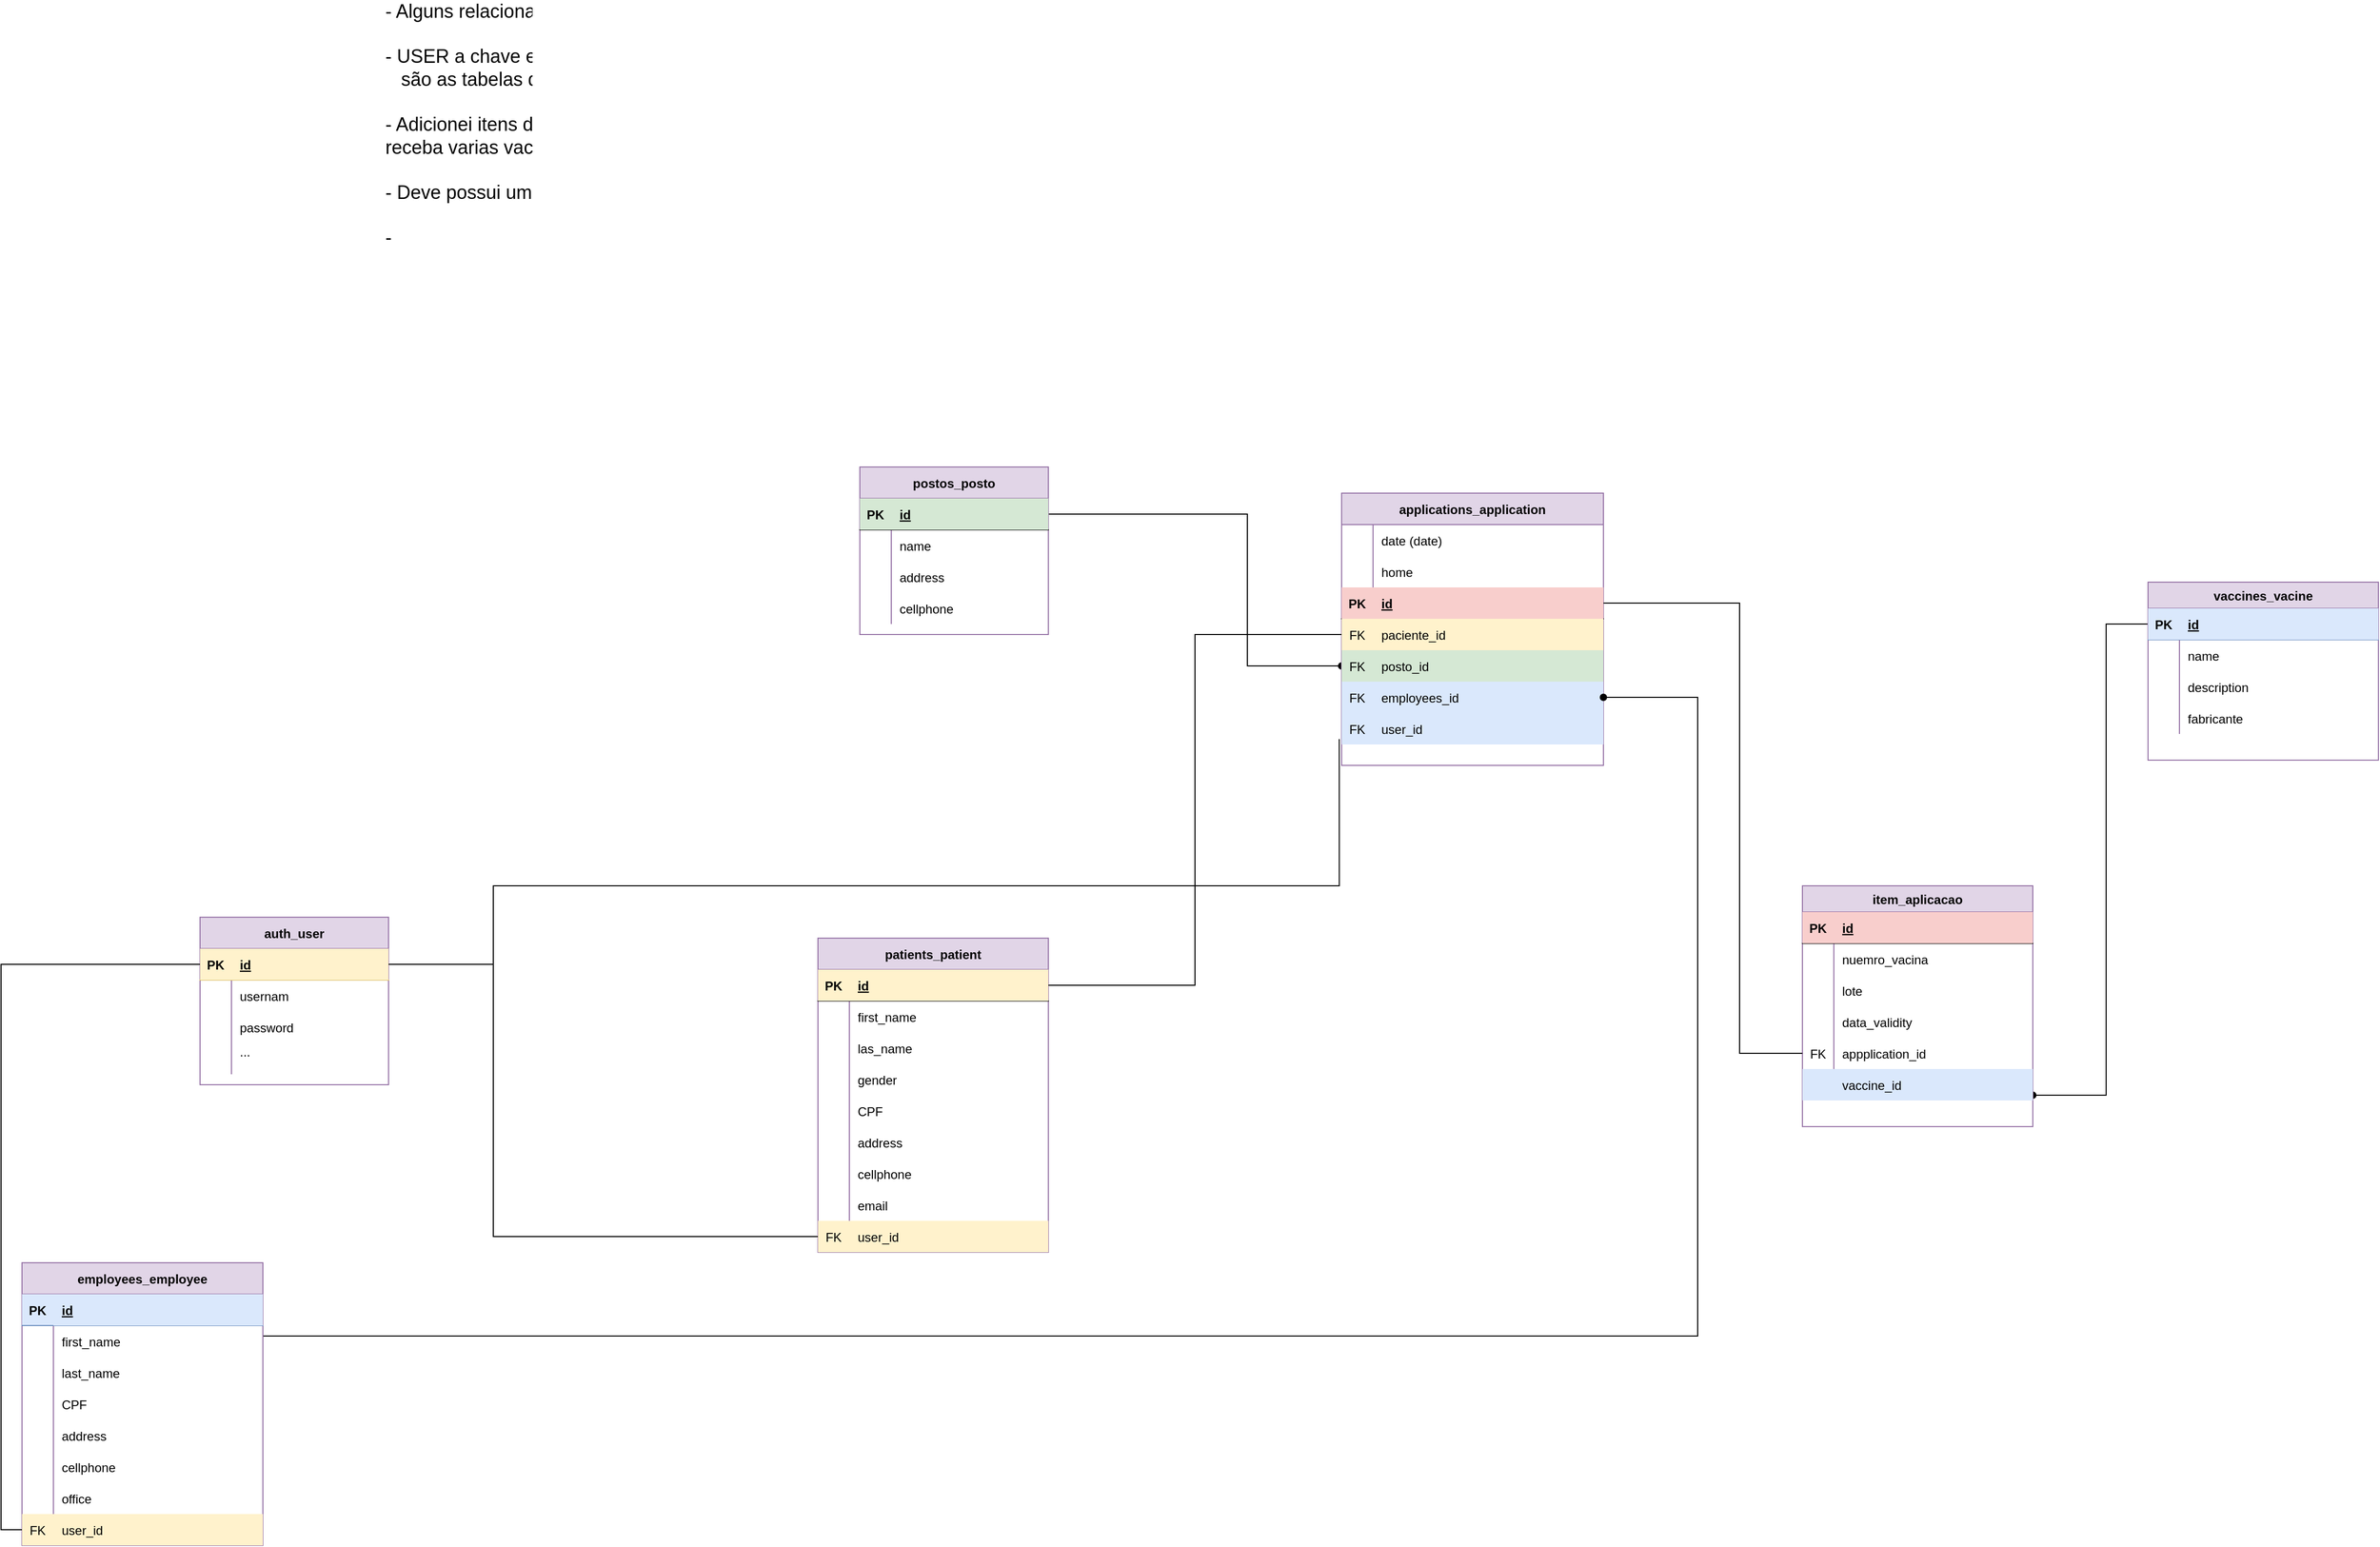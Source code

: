 <mxfile version="14.7.6" type="github">
  <diagram id="EilYEYyz1etQmH6gUMD6" name="Page-1">
    <mxGraphModel dx="2913" dy="1741" grid="1" gridSize="10" guides="1" tooltips="1" connect="1" arrows="1" fold="1" page="1" pageScale="1" pageWidth="1169" pageHeight="827" math="0" shadow="0">
      <root>
        <mxCell id="0" />
        <mxCell id="1" parent="0" />
        <mxCell id="UozPNXJeyypj5cAmDYCA-1" value="auth_user" style="shape=table;startSize=30;container=1;collapsible=1;childLayout=tableLayout;fixedRows=1;rowLines=0;fontStyle=1;align=center;resizeLast=1;strokeColor=#9673a6;fillColor=#e1d5e7;" parent="1" vertex="1">
          <mxGeometry x="-180" y="460" width="180" height="160" as="geometry" />
        </mxCell>
        <mxCell id="UozPNXJeyypj5cAmDYCA-2" value="" style="shape=partialRectangle;collapsible=0;dropTarget=0;pointerEvents=0;fillColor=#fff2cc;top=0;left=0;bottom=1;right=0;points=[[0,0.5],[1,0.5]];portConstraint=eastwest;strokeColor=#d6b656;" parent="UozPNXJeyypj5cAmDYCA-1" vertex="1">
          <mxGeometry y="30" width="180" height="30" as="geometry" />
        </mxCell>
        <mxCell id="UozPNXJeyypj5cAmDYCA-3" value="PK" style="shape=partialRectangle;connectable=0;top=0;left=0;bottom=0;right=0;fontStyle=1;overflow=hidden;strokeColor=#d6b656;fillColor=#fff2cc;" parent="UozPNXJeyypj5cAmDYCA-2" vertex="1">
          <mxGeometry width="30" height="30" as="geometry" />
        </mxCell>
        <mxCell id="UozPNXJeyypj5cAmDYCA-4" value="id" style="shape=partialRectangle;connectable=0;top=0;left=0;bottom=0;right=0;align=left;spacingLeft=6;fontStyle=5;overflow=hidden;strokeColor=#d6b656;fillColor=#fff2cc;" parent="UozPNXJeyypj5cAmDYCA-2" vertex="1">
          <mxGeometry x="30" width="150" height="30" as="geometry" />
        </mxCell>
        <mxCell id="UozPNXJeyypj5cAmDYCA-11" value="" style="shape=partialRectangle;collapsible=0;dropTarget=0;pointerEvents=0;fillColor=none;top=0;left=0;bottom=0;right=0;points=[[0,0.5],[1,0.5]];portConstraint=eastwest;" parent="UozPNXJeyypj5cAmDYCA-1" vertex="1">
          <mxGeometry y="60" width="180" height="30" as="geometry" />
        </mxCell>
        <mxCell id="UozPNXJeyypj5cAmDYCA-12" value="" style="shape=partialRectangle;connectable=0;fillColor=none;top=0;left=0;bottom=0;right=0;editable=1;overflow=hidden;" parent="UozPNXJeyypj5cAmDYCA-11" vertex="1">
          <mxGeometry width="30" height="30" as="geometry" />
        </mxCell>
        <mxCell id="UozPNXJeyypj5cAmDYCA-13" value="usernam" style="shape=partialRectangle;connectable=0;fillColor=none;top=0;left=0;bottom=0;right=0;align=left;spacingLeft=6;overflow=hidden;" parent="UozPNXJeyypj5cAmDYCA-11" vertex="1">
          <mxGeometry x="30" width="150" height="30" as="geometry" />
        </mxCell>
        <mxCell id="1W_J4WBPS3hF6fnXYnN9-8" value="" style="shape=partialRectangle;collapsible=0;dropTarget=0;pointerEvents=0;fillColor=none;top=0;left=0;bottom=0;right=0;points=[[0,0.5],[1,0.5]];portConstraint=eastwest;" vertex="1" parent="UozPNXJeyypj5cAmDYCA-1">
          <mxGeometry y="90" width="180" height="30" as="geometry" />
        </mxCell>
        <mxCell id="1W_J4WBPS3hF6fnXYnN9-9" value="" style="shape=partialRectangle;connectable=0;fillColor=none;top=0;left=0;bottom=0;right=0;editable=1;overflow=hidden;" vertex="1" parent="1W_J4WBPS3hF6fnXYnN9-8">
          <mxGeometry width="30" height="30" as="geometry" />
        </mxCell>
        <mxCell id="1W_J4WBPS3hF6fnXYnN9-10" value="password" style="shape=partialRectangle;connectable=0;fillColor=none;top=0;left=0;bottom=0;right=0;align=left;spacingLeft=6;overflow=hidden;" vertex="1" parent="1W_J4WBPS3hF6fnXYnN9-8">
          <mxGeometry x="30" width="150" height="30" as="geometry" />
        </mxCell>
        <mxCell id="1W_J4WBPS3hF6fnXYnN9-11" value="" style="shape=partialRectangle;collapsible=0;dropTarget=0;pointerEvents=0;fillColor=none;top=0;left=0;bottom=0;right=0;points=[[0,0.5],[1,0.5]];portConstraint=eastwest;" vertex="1" parent="UozPNXJeyypj5cAmDYCA-1">
          <mxGeometry y="120" width="180" height="30" as="geometry" />
        </mxCell>
        <mxCell id="1W_J4WBPS3hF6fnXYnN9-12" value="" style="shape=partialRectangle;connectable=0;fillColor=none;top=0;left=0;bottom=0;right=0;editable=1;overflow=hidden;" vertex="1" parent="1W_J4WBPS3hF6fnXYnN9-11">
          <mxGeometry width="30" height="30" as="geometry" />
        </mxCell>
        <mxCell id="1W_J4WBPS3hF6fnXYnN9-13" value="...&#xa;" style="shape=partialRectangle;connectable=0;fillColor=none;top=0;left=0;bottom=0;right=0;align=left;spacingLeft=6;overflow=hidden;" vertex="1" parent="1W_J4WBPS3hF6fnXYnN9-11">
          <mxGeometry x="30" width="150" height="30" as="geometry" />
        </mxCell>
        <mxCell id="UozPNXJeyypj5cAmDYCA-14" value="patients_patient" style="shape=table;startSize=30;container=1;collapsible=1;childLayout=tableLayout;fixedRows=1;rowLines=0;fontStyle=1;align=center;resizeLast=1;fillColor=#e1d5e7;strokeColor=#9673a6;" parent="1" vertex="1">
          <mxGeometry x="410" y="480" width="220" height="300" as="geometry">
            <mxRectangle x="520" y="280" width="50" height="270" as="alternateBounds" />
          </mxGeometry>
        </mxCell>
        <mxCell id="UozPNXJeyypj5cAmDYCA-15" value="" style="shape=partialRectangle;collapsible=0;dropTarget=0;pointerEvents=0;fillColor=none;top=0;left=0;bottom=1;right=0;points=[[0,0.5],[1,0.5]];portConstraint=eastwest;" parent="UozPNXJeyypj5cAmDYCA-14" vertex="1">
          <mxGeometry y="30" width="220" height="30" as="geometry" />
        </mxCell>
        <mxCell id="UozPNXJeyypj5cAmDYCA-16" value="PK" style="shape=partialRectangle;connectable=0;fillColor=#fff2cc;top=0;left=0;bottom=0;right=0;fontStyle=1;overflow=hidden;strokeColor=#d6b656;" parent="UozPNXJeyypj5cAmDYCA-15" vertex="1">
          <mxGeometry width="30" height="30" as="geometry" />
        </mxCell>
        <mxCell id="UozPNXJeyypj5cAmDYCA-17" value="id" style="shape=partialRectangle;connectable=0;fillColor=#fff2cc;top=0;left=0;bottom=0;right=0;align=left;spacingLeft=6;fontStyle=5;overflow=hidden;strokeColor=#d6b656;" parent="UozPNXJeyypj5cAmDYCA-15" vertex="1">
          <mxGeometry x="30" width="190" height="30" as="geometry" />
        </mxCell>
        <mxCell id="UozPNXJeyypj5cAmDYCA-18" value="" style="shape=partialRectangle;collapsible=0;dropTarget=0;pointerEvents=0;fillColor=none;top=0;left=0;bottom=0;right=0;points=[[0,0.5],[1,0.5]];portConstraint=eastwest;" parent="UozPNXJeyypj5cAmDYCA-14" vertex="1">
          <mxGeometry y="60" width="220" height="30" as="geometry" />
        </mxCell>
        <mxCell id="UozPNXJeyypj5cAmDYCA-19" value="" style="shape=partialRectangle;connectable=0;fillColor=none;top=0;left=0;bottom=0;right=0;editable=1;overflow=hidden;" parent="UozPNXJeyypj5cAmDYCA-18" vertex="1">
          <mxGeometry width="30" height="30" as="geometry" />
        </mxCell>
        <mxCell id="UozPNXJeyypj5cAmDYCA-20" value="first_name" style="shape=partialRectangle;connectable=0;fillColor=none;top=0;left=0;bottom=0;right=0;align=left;spacingLeft=6;overflow=hidden;" parent="UozPNXJeyypj5cAmDYCA-18" vertex="1">
          <mxGeometry x="30" width="190" height="30" as="geometry" />
        </mxCell>
        <mxCell id="UozPNXJeyypj5cAmDYCA-21" value="" style="shape=partialRectangle;collapsible=0;dropTarget=0;pointerEvents=0;fillColor=none;top=0;left=0;bottom=0;right=0;points=[[0,0.5],[1,0.5]];portConstraint=eastwest;" parent="UozPNXJeyypj5cAmDYCA-14" vertex="1">
          <mxGeometry y="90" width="220" height="30" as="geometry" />
        </mxCell>
        <mxCell id="UozPNXJeyypj5cAmDYCA-22" value="" style="shape=partialRectangle;connectable=0;fillColor=none;top=0;left=0;bottom=0;right=0;editable=1;overflow=hidden;" parent="UozPNXJeyypj5cAmDYCA-21" vertex="1">
          <mxGeometry width="30" height="30" as="geometry" />
        </mxCell>
        <mxCell id="UozPNXJeyypj5cAmDYCA-23" value="las_name" style="shape=partialRectangle;connectable=0;fillColor=none;top=0;left=0;bottom=0;right=0;align=left;spacingLeft=6;overflow=hidden;" parent="UozPNXJeyypj5cAmDYCA-21" vertex="1">
          <mxGeometry x="30" width="190" height="30" as="geometry" />
        </mxCell>
        <mxCell id="UozPNXJeyypj5cAmDYCA-24" value="" style="shape=partialRectangle;collapsible=0;dropTarget=0;pointerEvents=0;fillColor=none;top=0;left=0;bottom=0;right=0;points=[[0,0.5],[1,0.5]];portConstraint=eastwest;" parent="UozPNXJeyypj5cAmDYCA-14" vertex="1">
          <mxGeometry y="120" width="220" height="30" as="geometry" />
        </mxCell>
        <mxCell id="UozPNXJeyypj5cAmDYCA-25" value="" style="shape=partialRectangle;connectable=0;fillColor=none;top=0;left=0;bottom=0;right=0;editable=1;overflow=hidden;" parent="UozPNXJeyypj5cAmDYCA-24" vertex="1">
          <mxGeometry width="30" height="30" as="geometry" />
        </mxCell>
        <mxCell id="UozPNXJeyypj5cAmDYCA-26" value="gender" style="shape=partialRectangle;connectable=0;fillColor=none;top=0;left=0;bottom=0;right=0;align=left;spacingLeft=6;overflow=hidden;" parent="UozPNXJeyypj5cAmDYCA-24" vertex="1">
          <mxGeometry x="30" width="190" height="30" as="geometry" />
        </mxCell>
        <mxCell id="UozPNXJeyypj5cAmDYCA-27" value="" style="shape=partialRectangle;collapsible=0;dropTarget=0;pointerEvents=0;fillColor=none;top=0;left=0;bottom=0;right=0;points=[[0,0.5],[1,0.5]];portConstraint=eastwest;" parent="UozPNXJeyypj5cAmDYCA-14" vertex="1">
          <mxGeometry y="150" width="220" height="30" as="geometry" />
        </mxCell>
        <mxCell id="UozPNXJeyypj5cAmDYCA-28" value="" style="shape=partialRectangle;connectable=0;fillColor=none;top=0;left=0;bottom=0;right=0;editable=1;overflow=hidden;" parent="UozPNXJeyypj5cAmDYCA-27" vertex="1">
          <mxGeometry width="30" height="30" as="geometry" />
        </mxCell>
        <mxCell id="UozPNXJeyypj5cAmDYCA-29" value="CPF" style="shape=partialRectangle;connectable=0;fillColor=none;top=0;left=0;bottom=0;right=0;align=left;spacingLeft=6;overflow=hidden;" parent="UozPNXJeyypj5cAmDYCA-27" vertex="1">
          <mxGeometry x="30" width="190" height="30" as="geometry" />
        </mxCell>
        <mxCell id="UozPNXJeyypj5cAmDYCA-30" value="" style="shape=partialRectangle;collapsible=0;dropTarget=0;pointerEvents=0;fillColor=none;top=0;left=0;bottom=0;right=0;points=[[0,0.5],[1,0.5]];portConstraint=eastwest;" parent="UozPNXJeyypj5cAmDYCA-14" vertex="1">
          <mxGeometry y="180" width="220" height="30" as="geometry" />
        </mxCell>
        <mxCell id="UozPNXJeyypj5cAmDYCA-31" value="" style="shape=partialRectangle;connectable=0;fillColor=none;top=0;left=0;bottom=0;right=0;editable=1;overflow=hidden;" parent="UozPNXJeyypj5cAmDYCA-30" vertex="1">
          <mxGeometry width="30" height="30" as="geometry" />
        </mxCell>
        <mxCell id="UozPNXJeyypj5cAmDYCA-32" value="address" style="shape=partialRectangle;connectable=0;fillColor=none;top=0;left=0;bottom=0;right=0;align=left;spacingLeft=6;overflow=hidden;" parent="UozPNXJeyypj5cAmDYCA-30" vertex="1">
          <mxGeometry x="30" width="190" height="30" as="geometry" />
        </mxCell>
        <mxCell id="UozPNXJeyypj5cAmDYCA-33" value="" style="shape=partialRectangle;collapsible=0;dropTarget=0;pointerEvents=0;fillColor=none;top=0;left=0;bottom=0;right=0;points=[[0,0.5],[1,0.5]];portConstraint=eastwest;" parent="UozPNXJeyypj5cAmDYCA-14" vertex="1">
          <mxGeometry y="210" width="220" height="30" as="geometry" />
        </mxCell>
        <mxCell id="UozPNXJeyypj5cAmDYCA-34" value="" style="shape=partialRectangle;connectable=0;fillColor=none;top=0;left=0;bottom=0;right=0;editable=1;overflow=hidden;" parent="UozPNXJeyypj5cAmDYCA-33" vertex="1">
          <mxGeometry width="30" height="30" as="geometry" />
        </mxCell>
        <mxCell id="UozPNXJeyypj5cAmDYCA-35" value="cellphone" style="shape=partialRectangle;connectable=0;fillColor=none;top=0;left=0;bottom=0;right=0;align=left;spacingLeft=6;overflow=hidden;" parent="UozPNXJeyypj5cAmDYCA-33" vertex="1">
          <mxGeometry x="30" width="190" height="30" as="geometry" />
        </mxCell>
        <mxCell id="UozPNXJeyypj5cAmDYCA-36" value="" style="shape=partialRectangle;collapsible=0;dropTarget=0;pointerEvents=0;fillColor=none;top=0;left=0;bottom=0;right=0;points=[[0,0.5],[1,0.5]];portConstraint=eastwest;" parent="UozPNXJeyypj5cAmDYCA-14" vertex="1">
          <mxGeometry y="240" width="220" height="30" as="geometry" />
        </mxCell>
        <mxCell id="UozPNXJeyypj5cAmDYCA-37" value="" style="shape=partialRectangle;connectable=0;fillColor=none;top=0;left=0;bottom=0;right=0;editable=1;overflow=hidden;" parent="UozPNXJeyypj5cAmDYCA-36" vertex="1">
          <mxGeometry width="30" height="30" as="geometry" />
        </mxCell>
        <mxCell id="UozPNXJeyypj5cAmDYCA-38" value="email" style="shape=partialRectangle;connectable=0;fillColor=none;top=0;left=0;bottom=0;right=0;align=left;spacingLeft=6;overflow=hidden;" parent="UozPNXJeyypj5cAmDYCA-36" vertex="1">
          <mxGeometry x="30" width="190" height="30" as="geometry" />
        </mxCell>
        <mxCell id="1W_J4WBPS3hF6fnXYnN9-2" value="" style="shape=partialRectangle;collapsible=0;dropTarget=0;pointerEvents=0;fillColor=#fff2cc;top=0;left=0;bottom=0;right=0;points=[[0,0.5],[1,0.5]];portConstraint=eastwest;strokeColor=#d6b656;" vertex="1" parent="UozPNXJeyypj5cAmDYCA-14">
          <mxGeometry y="270" width="220" height="30" as="geometry" />
        </mxCell>
        <mxCell id="1W_J4WBPS3hF6fnXYnN9-3" value="FK" style="shape=partialRectangle;connectable=0;fillColor=none;top=0;left=0;bottom=0;right=0;editable=1;overflow=hidden;" vertex="1" parent="1W_J4WBPS3hF6fnXYnN9-2">
          <mxGeometry width="30" height="30" as="geometry" />
        </mxCell>
        <mxCell id="1W_J4WBPS3hF6fnXYnN9-4" value="user_id" style="shape=partialRectangle;connectable=0;fillColor=none;top=0;left=0;bottom=0;right=0;align=left;spacingLeft=6;overflow=hidden;" vertex="1" parent="1W_J4WBPS3hF6fnXYnN9-2">
          <mxGeometry x="30" width="190" height="30" as="geometry" />
        </mxCell>
        <mxCell id="UozPNXJeyypj5cAmDYCA-154" style="edgeStyle=orthogonalEdgeStyle;rounded=0;orthogonalLoop=1;jettySize=auto;html=1;exitX=1;exitY=0.5;exitDx=0;exitDy=0;entryX=0;entryY=0.5;entryDx=0;entryDy=0;endArrow=oval;endFill=1;" parent="1" source="UozPNXJeyypj5cAmDYCA-45" target="UozPNXJeyypj5cAmDYCA-94" edge="1">
          <mxGeometry relative="1" as="geometry">
            <Array as="points">
              <mxPoint x="820" y="75" />
              <mxPoint x="820" y="220" />
            </Array>
          </mxGeometry>
        </mxCell>
        <mxCell id="UozPNXJeyypj5cAmDYCA-44" value="postos_posto" style="shape=table;startSize=30;container=1;collapsible=1;childLayout=tableLayout;fixedRows=1;rowLines=0;fontStyle=1;align=center;resizeLast=1;fillColor=#e1d5e7;strokeColor=#9673a6;" parent="1" vertex="1">
          <mxGeometry x="450" y="30" width="180" height="160" as="geometry" />
        </mxCell>
        <mxCell id="UozPNXJeyypj5cAmDYCA-45" value="" style="shape=partialRectangle;collapsible=0;dropTarget=0;pointerEvents=0;fillColor=none;top=0;left=0;bottom=1;right=0;points=[[0,0.5],[1,0.5]];portConstraint=eastwest;" parent="UozPNXJeyypj5cAmDYCA-44" vertex="1">
          <mxGeometry y="30" width="180" height="30" as="geometry" />
        </mxCell>
        <mxCell id="UozPNXJeyypj5cAmDYCA-46" value="PK" style="shape=partialRectangle;connectable=0;fillColor=#d5e8d4;top=0;left=0;bottom=0;right=0;fontStyle=1;overflow=hidden;strokeColor=#82b366;" parent="UozPNXJeyypj5cAmDYCA-45" vertex="1">
          <mxGeometry width="30" height="30" as="geometry" />
        </mxCell>
        <mxCell id="UozPNXJeyypj5cAmDYCA-47" value="id" style="shape=partialRectangle;connectable=0;fillColor=#d5e8d4;top=0;left=0;bottom=0;right=0;align=left;spacingLeft=6;fontStyle=5;overflow=hidden;strokeColor=#82b366;" parent="UozPNXJeyypj5cAmDYCA-45" vertex="1">
          <mxGeometry x="30" width="150" height="30" as="geometry" />
        </mxCell>
        <mxCell id="UozPNXJeyypj5cAmDYCA-48" value="" style="shape=partialRectangle;collapsible=0;dropTarget=0;pointerEvents=0;fillColor=none;top=0;left=0;bottom=0;right=0;points=[[0,0.5],[1,0.5]];portConstraint=eastwest;" parent="UozPNXJeyypj5cAmDYCA-44" vertex="1">
          <mxGeometry y="60" width="180" height="30" as="geometry" />
        </mxCell>
        <mxCell id="UozPNXJeyypj5cAmDYCA-49" value="" style="shape=partialRectangle;connectable=0;fillColor=none;top=0;left=0;bottom=0;right=0;editable=1;overflow=hidden;" parent="UozPNXJeyypj5cAmDYCA-48" vertex="1">
          <mxGeometry width="30" height="30" as="geometry" />
        </mxCell>
        <mxCell id="UozPNXJeyypj5cAmDYCA-50" value="name" style="shape=partialRectangle;connectable=0;fillColor=none;top=0;left=0;bottom=0;right=0;align=left;spacingLeft=6;overflow=hidden;" parent="UozPNXJeyypj5cAmDYCA-48" vertex="1">
          <mxGeometry x="30" width="150" height="30" as="geometry" />
        </mxCell>
        <mxCell id="UozPNXJeyypj5cAmDYCA-51" value="" style="shape=partialRectangle;collapsible=0;dropTarget=0;pointerEvents=0;fillColor=none;top=0;left=0;bottom=0;right=0;points=[[0,0.5],[1,0.5]];portConstraint=eastwest;" parent="UozPNXJeyypj5cAmDYCA-44" vertex="1">
          <mxGeometry y="90" width="180" height="30" as="geometry" />
        </mxCell>
        <mxCell id="UozPNXJeyypj5cAmDYCA-52" value="" style="shape=partialRectangle;connectable=0;fillColor=none;top=0;left=0;bottom=0;right=0;editable=1;overflow=hidden;" parent="UozPNXJeyypj5cAmDYCA-51" vertex="1">
          <mxGeometry width="30" height="30" as="geometry" />
        </mxCell>
        <mxCell id="UozPNXJeyypj5cAmDYCA-53" value="address" style="shape=partialRectangle;connectable=0;fillColor=none;top=0;left=0;bottom=0;right=0;align=left;spacingLeft=6;overflow=hidden;" parent="UozPNXJeyypj5cAmDYCA-51" vertex="1">
          <mxGeometry x="30" width="150" height="30" as="geometry" />
        </mxCell>
        <mxCell id="UozPNXJeyypj5cAmDYCA-54" value="" style="shape=partialRectangle;collapsible=0;dropTarget=0;pointerEvents=0;fillColor=none;top=0;left=0;bottom=0;right=0;points=[[0,0.5],[1,0.5]];portConstraint=eastwest;" parent="UozPNXJeyypj5cAmDYCA-44" vertex="1">
          <mxGeometry y="120" width="180" height="30" as="geometry" />
        </mxCell>
        <mxCell id="UozPNXJeyypj5cAmDYCA-55" value="" style="shape=partialRectangle;connectable=0;fillColor=none;top=0;left=0;bottom=0;right=0;editable=1;overflow=hidden;" parent="UozPNXJeyypj5cAmDYCA-54" vertex="1">
          <mxGeometry width="30" height="30" as="geometry" />
        </mxCell>
        <mxCell id="UozPNXJeyypj5cAmDYCA-56" value="cellphone" style="shape=partialRectangle;connectable=0;fillColor=none;top=0;left=0;bottom=0;right=0;align=left;spacingLeft=6;overflow=hidden;" parent="UozPNXJeyypj5cAmDYCA-54" vertex="1">
          <mxGeometry x="30" width="150" height="30" as="geometry" />
        </mxCell>
        <mxCell id="UozPNXJeyypj5cAmDYCA-152" style="edgeStyle=orthogonalEdgeStyle;rounded=0;orthogonalLoop=1;jettySize=auto;html=1;endArrow=oval;endFill=1;exitX=0;exitY=0.5;exitDx=0;exitDy=0;" parent="1" source="UozPNXJeyypj5cAmDYCA-62" edge="1">
          <mxGeometry relative="1" as="geometry">
            <Array as="points">
              <mxPoint x="1640" y="180" />
              <mxPoint x="1640" y="630" />
            </Array>
            <mxPoint x="1570" y="630" as="targetPoint" />
          </mxGeometry>
        </mxCell>
        <mxCell id="UozPNXJeyypj5cAmDYCA-61" value="vaccines_vacine" style="shape=table;startSize=25;container=1;collapsible=1;childLayout=tableLayout;fixedRows=1;rowLines=0;fontStyle=1;align=center;resizeLast=1;fillColor=#e1d5e7;strokeColor=#9673a6;" parent="1" vertex="1">
          <mxGeometry x="1680" y="140" width="220" height="170" as="geometry" />
        </mxCell>
        <mxCell id="UozPNXJeyypj5cAmDYCA-62" value="" style="shape=partialRectangle;collapsible=0;dropTarget=0;pointerEvents=0;top=0;left=0;bottom=1;right=0;points=[[0,0.5],[1,0.5]];portConstraint=eastwest;strokeColor=#6c8ebf;" parent="UozPNXJeyypj5cAmDYCA-61" vertex="1">
          <mxGeometry y="25" width="220" height="30" as="geometry" />
        </mxCell>
        <mxCell id="UozPNXJeyypj5cAmDYCA-63" value="PK" style="shape=partialRectangle;connectable=0;fillColor=#dae8fc;top=0;left=0;bottom=0;right=0;fontStyle=1;overflow=hidden;strokeColor=#6c8ebf;" parent="UozPNXJeyypj5cAmDYCA-62" vertex="1">
          <mxGeometry width="30" height="30" as="geometry" />
        </mxCell>
        <mxCell id="UozPNXJeyypj5cAmDYCA-64" value="id" style="shape=partialRectangle;connectable=0;fillColor=#dae8fc;top=0;left=0;bottom=0;right=0;align=left;spacingLeft=6;fontStyle=5;overflow=hidden;strokeColor=#6c8ebf;" parent="UozPNXJeyypj5cAmDYCA-62" vertex="1">
          <mxGeometry x="30" width="190" height="30" as="geometry" />
        </mxCell>
        <mxCell id="UozPNXJeyypj5cAmDYCA-65" value="" style="shape=partialRectangle;collapsible=0;dropTarget=0;pointerEvents=0;fillColor=none;top=0;left=0;bottom=0;right=0;points=[[0,0.5],[1,0.5]];portConstraint=eastwest;" parent="UozPNXJeyypj5cAmDYCA-61" vertex="1">
          <mxGeometry y="55" width="220" height="30" as="geometry" />
        </mxCell>
        <mxCell id="UozPNXJeyypj5cAmDYCA-66" value="" style="shape=partialRectangle;connectable=0;fillColor=none;top=0;left=0;bottom=0;right=0;editable=1;overflow=hidden;" parent="UozPNXJeyypj5cAmDYCA-65" vertex="1">
          <mxGeometry width="30" height="30" as="geometry" />
        </mxCell>
        <mxCell id="UozPNXJeyypj5cAmDYCA-67" value="name" style="shape=partialRectangle;connectable=0;fillColor=none;top=0;left=0;bottom=0;right=0;align=left;spacingLeft=6;overflow=hidden;" parent="UozPNXJeyypj5cAmDYCA-65" vertex="1">
          <mxGeometry x="30" width="190" height="30" as="geometry" />
        </mxCell>
        <mxCell id="UozPNXJeyypj5cAmDYCA-68" value="" style="shape=partialRectangle;collapsible=0;dropTarget=0;pointerEvents=0;fillColor=none;top=0;left=0;bottom=0;right=0;points=[[0,0.5],[1,0.5]];portConstraint=eastwest;" parent="UozPNXJeyypj5cAmDYCA-61" vertex="1">
          <mxGeometry y="85" width="220" height="30" as="geometry" />
        </mxCell>
        <mxCell id="UozPNXJeyypj5cAmDYCA-69" value="" style="shape=partialRectangle;connectable=0;fillColor=none;top=0;left=0;bottom=0;right=0;editable=1;overflow=hidden;" parent="UozPNXJeyypj5cAmDYCA-68" vertex="1">
          <mxGeometry width="30" height="30" as="geometry" />
        </mxCell>
        <mxCell id="UozPNXJeyypj5cAmDYCA-70" value="description" style="shape=partialRectangle;connectable=0;fillColor=none;top=0;left=0;bottom=0;right=0;align=left;spacingLeft=6;overflow=hidden;" parent="UozPNXJeyypj5cAmDYCA-68" vertex="1">
          <mxGeometry x="30" width="190" height="30" as="geometry" />
        </mxCell>
        <mxCell id="1W_J4WBPS3hF6fnXYnN9-34" value="" style="shape=partialRectangle;collapsible=0;dropTarget=0;pointerEvents=0;fillColor=none;top=0;left=0;bottom=0;right=0;points=[[0,0.5],[1,0.5]];portConstraint=eastwest;" vertex="1" parent="UozPNXJeyypj5cAmDYCA-61">
          <mxGeometry y="115" width="220" height="30" as="geometry" />
        </mxCell>
        <mxCell id="1W_J4WBPS3hF6fnXYnN9-35" value="" style="shape=partialRectangle;connectable=0;fillColor=none;top=0;left=0;bottom=0;right=0;editable=1;overflow=hidden;" vertex="1" parent="1W_J4WBPS3hF6fnXYnN9-34">
          <mxGeometry width="30" height="30" as="geometry" />
        </mxCell>
        <mxCell id="1W_J4WBPS3hF6fnXYnN9-36" value="fabricante" style="shape=partialRectangle;connectable=0;fillColor=none;top=0;left=0;bottom=0;right=0;align=left;spacingLeft=6;overflow=hidden;" vertex="1" parent="1W_J4WBPS3hF6fnXYnN9-34">
          <mxGeometry x="30" width="190" height="30" as="geometry" />
        </mxCell>
        <mxCell id="UozPNXJeyypj5cAmDYCA-87" value="applications_application" style="shape=table;startSize=30;container=1;collapsible=1;childLayout=tableLayout;fixedRows=1;rowLines=0;fontStyle=1;align=center;resizeLast=1;fillColor=#e1d5e7;strokeColor=#9673a6;" parent="1" vertex="1">
          <mxGeometry x="910" y="55" width="250" height="260" as="geometry" />
        </mxCell>
        <mxCell id="UozPNXJeyypj5cAmDYCA-101" value="" style="shape=partialRectangle;collapsible=0;dropTarget=0;pointerEvents=0;fillColor=none;top=0;left=0;bottom=0;right=0;points=[[0,0.5],[1,0.5]];portConstraint=eastwest;" parent="UozPNXJeyypj5cAmDYCA-87" vertex="1">
          <mxGeometry y="30" width="250" height="30" as="geometry" />
        </mxCell>
        <mxCell id="UozPNXJeyypj5cAmDYCA-102" value="" style="shape=partialRectangle;connectable=0;fillColor=none;top=0;left=0;bottom=0;right=0;editable=1;overflow=hidden;" parent="UozPNXJeyypj5cAmDYCA-101" vertex="1">
          <mxGeometry width="30" height="30" as="geometry" />
        </mxCell>
        <mxCell id="UozPNXJeyypj5cAmDYCA-103" value="date (date)" style="shape=partialRectangle;connectable=0;fillColor=none;top=0;left=0;bottom=0;right=0;align=left;spacingLeft=6;overflow=hidden;" parent="UozPNXJeyypj5cAmDYCA-101" vertex="1">
          <mxGeometry x="30" width="220" height="30" as="geometry" />
        </mxCell>
        <mxCell id="UozPNXJeyypj5cAmDYCA-104" value="" style="shape=partialRectangle;collapsible=0;dropTarget=0;pointerEvents=0;fillColor=none;top=0;left=0;bottom=0;right=0;points=[[0,0.5],[1,0.5]];portConstraint=eastwest;" parent="UozPNXJeyypj5cAmDYCA-87" vertex="1">
          <mxGeometry y="60" width="250" height="30" as="geometry" />
        </mxCell>
        <mxCell id="UozPNXJeyypj5cAmDYCA-105" value="" style="shape=partialRectangle;connectable=0;fillColor=none;top=0;left=0;bottom=0;right=0;editable=1;overflow=hidden;" parent="UozPNXJeyypj5cAmDYCA-104" vertex="1">
          <mxGeometry width="30" height="30" as="geometry" />
        </mxCell>
        <mxCell id="UozPNXJeyypj5cAmDYCA-106" value="home" style="shape=partialRectangle;connectable=0;fillColor=none;top=0;left=0;bottom=0;right=0;align=left;spacingLeft=6;overflow=hidden;" parent="UozPNXJeyypj5cAmDYCA-104" vertex="1">
          <mxGeometry x="30" width="220" height="30" as="geometry" />
        </mxCell>
        <mxCell id="UozPNXJeyypj5cAmDYCA-88" value="" style="shape=partialRectangle;collapsible=0;dropTarget=0;pointerEvents=0;fillColor=none;top=0;left=0;bottom=1;right=0;points=[[0,0.5],[1,0.5]];portConstraint=eastwest;" parent="UozPNXJeyypj5cAmDYCA-87" vertex="1">
          <mxGeometry y="90" width="250" height="30" as="geometry" />
        </mxCell>
        <mxCell id="UozPNXJeyypj5cAmDYCA-89" value="PK" style="shape=partialRectangle;connectable=0;fillColor=#f8cecc;top=0;left=0;bottom=0;right=0;fontStyle=1;overflow=hidden;strokeColor=#b85450;" parent="UozPNXJeyypj5cAmDYCA-88" vertex="1">
          <mxGeometry width="30" height="30" as="geometry" />
        </mxCell>
        <mxCell id="UozPNXJeyypj5cAmDYCA-90" value="id" style="shape=partialRectangle;connectable=0;fillColor=#f8cecc;top=0;left=0;bottom=0;right=0;align=left;spacingLeft=6;fontStyle=5;overflow=hidden;strokeColor=#b85450;" parent="UozPNXJeyypj5cAmDYCA-88" vertex="1">
          <mxGeometry x="30" width="220" height="30" as="geometry" />
        </mxCell>
        <mxCell id="UozPNXJeyypj5cAmDYCA-91" value="" style="shape=partialRectangle;collapsible=0;dropTarget=0;pointerEvents=0;fillColor=none;top=0;left=0;bottom=0;right=0;points=[[0,0.5],[1,0.5]];portConstraint=eastwest;" parent="UozPNXJeyypj5cAmDYCA-87" vertex="1">
          <mxGeometry y="120" width="250" height="30" as="geometry" />
        </mxCell>
        <mxCell id="UozPNXJeyypj5cAmDYCA-92" value="FK" style="shape=partialRectangle;connectable=0;fillColor=#fff2cc;top=0;left=0;bottom=0;right=0;editable=1;overflow=hidden;strokeColor=#d6b656;" parent="UozPNXJeyypj5cAmDYCA-91" vertex="1">
          <mxGeometry width="30" height="30" as="geometry" />
        </mxCell>
        <mxCell id="UozPNXJeyypj5cAmDYCA-93" value="paciente_id" style="shape=partialRectangle;connectable=0;fillColor=#fff2cc;top=0;left=0;bottom=0;right=0;align=left;spacingLeft=6;overflow=hidden;strokeColor=#d6b656;" parent="UozPNXJeyypj5cAmDYCA-91" vertex="1">
          <mxGeometry x="30" width="220" height="30" as="geometry" />
        </mxCell>
        <mxCell id="UozPNXJeyypj5cAmDYCA-94" value="" style="shape=partialRectangle;collapsible=0;dropTarget=0;pointerEvents=0;fillColor=none;top=0;left=0;bottom=0;right=0;points=[[0,0.5],[1,0.5]];portConstraint=eastwest;" parent="UozPNXJeyypj5cAmDYCA-87" vertex="1">
          <mxGeometry y="150" width="250" height="30" as="geometry" />
        </mxCell>
        <mxCell id="UozPNXJeyypj5cAmDYCA-95" value="FK" style="shape=partialRectangle;connectable=0;fillColor=#d5e8d4;top=0;left=0;bottom=0;right=0;editable=1;overflow=hidden;strokeColor=#82b366;" parent="UozPNXJeyypj5cAmDYCA-94" vertex="1">
          <mxGeometry width="30" height="30" as="geometry" />
        </mxCell>
        <mxCell id="UozPNXJeyypj5cAmDYCA-96" value="posto_id" style="shape=partialRectangle;connectable=0;fillColor=#d5e8d4;top=0;left=0;bottom=0;right=0;align=left;spacingLeft=6;overflow=hidden;strokeColor=#82b366;" parent="UozPNXJeyypj5cAmDYCA-94" vertex="1">
          <mxGeometry x="30" width="220" height="30" as="geometry" />
        </mxCell>
        <mxCell id="UozPNXJeyypj5cAmDYCA-97" value="" style="shape=partialRectangle;collapsible=0;dropTarget=0;pointerEvents=0;fillColor=none;top=0;left=0;bottom=0;right=0;points=[[0,0.5],[1,0.5]];portConstraint=eastwest;" parent="UozPNXJeyypj5cAmDYCA-87" vertex="1">
          <mxGeometry y="180" width="250" height="30" as="geometry" />
        </mxCell>
        <mxCell id="UozPNXJeyypj5cAmDYCA-98" value="FK" style="shape=partialRectangle;connectable=0;fillColor=#dae8fc;top=0;left=0;bottom=0;right=0;editable=1;overflow=hidden;strokeColor=#6c8ebf;" parent="UozPNXJeyypj5cAmDYCA-97" vertex="1">
          <mxGeometry width="30" height="30" as="geometry" />
        </mxCell>
        <mxCell id="UozPNXJeyypj5cAmDYCA-99" value="employees_id" style="shape=partialRectangle;connectable=0;fillColor=#dae8fc;top=0;left=0;bottom=0;right=0;align=left;spacingLeft=6;overflow=hidden;strokeColor=#6c8ebf;" parent="UozPNXJeyypj5cAmDYCA-97" vertex="1">
          <mxGeometry x="30" width="220" height="30" as="geometry" />
        </mxCell>
        <mxCell id="1W_J4WBPS3hF6fnXYnN9-16" value="" style="shape=partialRectangle;collapsible=0;dropTarget=0;pointerEvents=0;fillColor=none;top=0;left=0;bottom=0;right=0;points=[[0,0.5],[1,0.5]];portConstraint=eastwest;" vertex="1" parent="UozPNXJeyypj5cAmDYCA-87">
          <mxGeometry y="210" width="250" height="30" as="geometry" />
        </mxCell>
        <mxCell id="1W_J4WBPS3hF6fnXYnN9-17" value="FK" style="shape=partialRectangle;connectable=0;fillColor=#dae8fc;top=0;left=0;bottom=0;right=0;editable=1;overflow=hidden;strokeColor=#6c8ebf;" vertex="1" parent="1W_J4WBPS3hF6fnXYnN9-16">
          <mxGeometry width="30" height="30" as="geometry" />
        </mxCell>
        <mxCell id="1W_J4WBPS3hF6fnXYnN9-18" value="user_id" style="shape=partialRectangle;connectable=0;fillColor=#dae8fc;top=0;left=0;bottom=0;right=0;align=left;spacingLeft=6;overflow=hidden;strokeColor=#6c8ebf;" vertex="1" parent="1W_J4WBPS3hF6fnXYnN9-16">
          <mxGeometry x="30" width="220" height="30" as="geometry" />
        </mxCell>
        <mxCell id="UozPNXJeyypj5cAmDYCA-151" style="edgeStyle=orthogonalEdgeStyle;rounded=0;orthogonalLoop=1;jettySize=auto;html=1;endArrow=oval;endFill=1;entryX=1;entryY=0.5;entryDx=0;entryDy=0;" parent="1" source="UozPNXJeyypj5cAmDYCA-107" edge="1" target="UozPNXJeyypj5cAmDYCA-97">
          <mxGeometry relative="1" as="geometry">
            <mxPoint x="1040" y="400" as="targetPoint" />
            <Array as="points">
              <mxPoint x="1250" y="860" />
              <mxPoint x="1250" y="250" />
            </Array>
          </mxGeometry>
        </mxCell>
        <mxCell id="UozPNXJeyypj5cAmDYCA-107" value="employees_employee" style="shape=table;startSize=30;container=1;collapsible=1;childLayout=tableLayout;fixedRows=1;rowLines=0;fontStyle=1;align=center;resizeLast=1;fillColor=#e1d5e7;strokeColor=#9673a6;" parent="1" vertex="1">
          <mxGeometry x="-350" y="790" width="230" height="270" as="geometry" />
        </mxCell>
        <mxCell id="UozPNXJeyypj5cAmDYCA-108" value="" style="shape=partialRectangle;collapsible=0;dropTarget=0;pointerEvents=0;fillColor=#dae8fc;top=0;left=0;bottom=1;right=0;points=[[0,0.5],[1,0.5]];portConstraint=eastwest;strokeColor=#6c8ebf;" parent="UozPNXJeyypj5cAmDYCA-107" vertex="1">
          <mxGeometry y="30" width="230" height="30" as="geometry" />
        </mxCell>
        <mxCell id="UozPNXJeyypj5cAmDYCA-109" value="PK" style="shape=partialRectangle;connectable=0;fillColor=none;top=0;left=0;bottom=0;right=0;fontStyle=1;overflow=hidden;" parent="UozPNXJeyypj5cAmDYCA-108" vertex="1">
          <mxGeometry width="30" height="30" as="geometry" />
        </mxCell>
        <mxCell id="UozPNXJeyypj5cAmDYCA-110" value="id" style="shape=partialRectangle;connectable=0;fillColor=#dae8fc;top=0;left=0;bottom=0;right=0;align=left;spacingLeft=6;fontStyle=5;overflow=hidden;strokeColor=#6c8ebf;" parent="UozPNXJeyypj5cAmDYCA-108" vertex="1">
          <mxGeometry x="30" width="200" height="30" as="geometry" />
        </mxCell>
        <mxCell id="UozPNXJeyypj5cAmDYCA-111" value="" style="shape=partialRectangle;collapsible=0;dropTarget=0;pointerEvents=0;fillColor=none;top=0;left=0;bottom=0;right=0;points=[[0,0.5],[1,0.5]];portConstraint=eastwest;" parent="UozPNXJeyypj5cAmDYCA-107" vertex="1">
          <mxGeometry y="60" width="230" height="30" as="geometry" />
        </mxCell>
        <mxCell id="UozPNXJeyypj5cAmDYCA-112" value="" style="shape=partialRectangle;connectable=0;fillColor=none;top=0;left=0;bottom=0;right=0;editable=1;overflow=hidden;" parent="UozPNXJeyypj5cAmDYCA-111" vertex="1">
          <mxGeometry width="30" height="30" as="geometry" />
        </mxCell>
        <mxCell id="UozPNXJeyypj5cAmDYCA-113" value="first_name" style="shape=partialRectangle;connectable=0;fillColor=none;top=0;left=0;bottom=0;right=0;align=left;spacingLeft=6;overflow=hidden;" parent="UozPNXJeyypj5cAmDYCA-111" vertex="1">
          <mxGeometry x="30" width="200" height="30" as="geometry" />
        </mxCell>
        <mxCell id="UozPNXJeyypj5cAmDYCA-114" value="" style="shape=partialRectangle;collapsible=0;dropTarget=0;pointerEvents=0;fillColor=none;top=0;left=0;bottom=0;right=0;points=[[0,0.5],[1,0.5]];portConstraint=eastwest;" parent="UozPNXJeyypj5cAmDYCA-107" vertex="1">
          <mxGeometry y="90" width="230" height="30" as="geometry" />
        </mxCell>
        <mxCell id="UozPNXJeyypj5cAmDYCA-115" value="" style="shape=partialRectangle;connectable=0;fillColor=none;top=0;left=0;bottom=0;right=0;editable=1;overflow=hidden;" parent="UozPNXJeyypj5cAmDYCA-114" vertex="1">
          <mxGeometry width="30" height="30" as="geometry" />
        </mxCell>
        <mxCell id="UozPNXJeyypj5cAmDYCA-116" value="last_name" style="shape=partialRectangle;connectable=0;fillColor=none;top=0;left=0;bottom=0;right=0;align=left;spacingLeft=6;overflow=hidden;" parent="UozPNXJeyypj5cAmDYCA-114" vertex="1">
          <mxGeometry x="30" width="200" height="30" as="geometry" />
        </mxCell>
        <mxCell id="UozPNXJeyypj5cAmDYCA-117" value="" style="shape=partialRectangle;collapsible=0;dropTarget=0;pointerEvents=0;fillColor=none;top=0;left=0;bottom=0;right=0;points=[[0,0.5],[1,0.5]];portConstraint=eastwest;" parent="UozPNXJeyypj5cAmDYCA-107" vertex="1">
          <mxGeometry y="120" width="230" height="30" as="geometry" />
        </mxCell>
        <mxCell id="UozPNXJeyypj5cAmDYCA-118" value="" style="shape=partialRectangle;connectable=0;fillColor=none;top=0;left=0;bottom=0;right=0;editable=1;overflow=hidden;" parent="UozPNXJeyypj5cAmDYCA-117" vertex="1">
          <mxGeometry width="30" height="30" as="geometry" />
        </mxCell>
        <mxCell id="UozPNXJeyypj5cAmDYCA-119" value="CPF" style="shape=partialRectangle;connectable=0;fillColor=none;top=0;left=0;bottom=0;right=0;align=left;spacingLeft=6;overflow=hidden;" parent="UozPNXJeyypj5cAmDYCA-117" vertex="1">
          <mxGeometry x="30" width="200" height="30" as="geometry" />
        </mxCell>
        <mxCell id="UozPNXJeyypj5cAmDYCA-120" value="" style="shape=partialRectangle;collapsible=0;dropTarget=0;pointerEvents=0;fillColor=none;top=0;left=0;bottom=0;right=0;points=[[0,0.5],[1,0.5]];portConstraint=eastwest;" parent="UozPNXJeyypj5cAmDYCA-107" vertex="1">
          <mxGeometry y="150" width="230" height="30" as="geometry" />
        </mxCell>
        <mxCell id="UozPNXJeyypj5cAmDYCA-121" value="" style="shape=partialRectangle;connectable=0;fillColor=none;top=0;left=0;bottom=0;right=0;editable=1;overflow=hidden;" parent="UozPNXJeyypj5cAmDYCA-120" vertex="1">
          <mxGeometry width="30" height="30" as="geometry" />
        </mxCell>
        <mxCell id="UozPNXJeyypj5cAmDYCA-122" value="address" style="shape=partialRectangle;connectable=0;fillColor=none;top=0;left=0;bottom=0;right=0;align=left;spacingLeft=6;overflow=hidden;" parent="UozPNXJeyypj5cAmDYCA-120" vertex="1">
          <mxGeometry x="30" width="200" height="30" as="geometry" />
        </mxCell>
        <mxCell id="UozPNXJeyypj5cAmDYCA-123" value="" style="shape=partialRectangle;collapsible=0;dropTarget=0;pointerEvents=0;fillColor=none;top=0;left=0;bottom=0;right=0;points=[[0,0.5],[1,0.5]];portConstraint=eastwest;" parent="UozPNXJeyypj5cAmDYCA-107" vertex="1">
          <mxGeometry y="180" width="230" height="30" as="geometry" />
        </mxCell>
        <mxCell id="UozPNXJeyypj5cAmDYCA-124" value="" style="shape=partialRectangle;connectable=0;fillColor=none;top=0;left=0;bottom=0;right=0;editable=1;overflow=hidden;" parent="UozPNXJeyypj5cAmDYCA-123" vertex="1">
          <mxGeometry width="30" height="30" as="geometry" />
        </mxCell>
        <mxCell id="UozPNXJeyypj5cAmDYCA-125" value="cellphone" style="shape=partialRectangle;connectable=0;fillColor=none;top=0;left=0;bottom=0;right=0;align=left;spacingLeft=6;overflow=hidden;" parent="UozPNXJeyypj5cAmDYCA-123" vertex="1">
          <mxGeometry x="30" width="200" height="30" as="geometry" />
        </mxCell>
        <mxCell id="UozPNXJeyypj5cAmDYCA-126" value="" style="shape=partialRectangle;collapsible=0;dropTarget=0;pointerEvents=0;fillColor=none;top=0;left=0;bottom=0;right=0;points=[[0,0.5],[1,0.5]];portConstraint=eastwest;" parent="UozPNXJeyypj5cAmDYCA-107" vertex="1">
          <mxGeometry y="210" width="230" height="30" as="geometry" />
        </mxCell>
        <mxCell id="UozPNXJeyypj5cAmDYCA-127" value="" style="shape=partialRectangle;connectable=0;fillColor=none;top=0;left=0;bottom=0;right=0;editable=1;overflow=hidden;" parent="UozPNXJeyypj5cAmDYCA-126" vertex="1">
          <mxGeometry width="30" height="30" as="geometry" />
        </mxCell>
        <mxCell id="UozPNXJeyypj5cAmDYCA-128" value="office" style="shape=partialRectangle;connectable=0;fillColor=none;top=0;left=0;bottom=0;right=0;align=left;spacingLeft=6;overflow=hidden;" parent="UozPNXJeyypj5cAmDYCA-126" vertex="1">
          <mxGeometry x="30" width="200" height="30" as="geometry" />
        </mxCell>
        <mxCell id="1W_J4WBPS3hF6fnXYnN9-5" value="" style="shape=partialRectangle;collapsible=0;dropTarget=0;pointerEvents=0;fillColor=#fff2cc;top=0;left=0;bottom=0;right=0;points=[[0,0.5],[1,0.5]];portConstraint=eastwest;strokeColor=#d6b656;" vertex="1" parent="UozPNXJeyypj5cAmDYCA-107">
          <mxGeometry y="240" width="230" height="30" as="geometry" />
        </mxCell>
        <mxCell id="1W_J4WBPS3hF6fnXYnN9-6" value="FK" style="shape=partialRectangle;connectable=0;fillColor=none;top=0;left=0;bottom=0;right=0;editable=1;overflow=hidden;" vertex="1" parent="1W_J4WBPS3hF6fnXYnN9-5">
          <mxGeometry width="30" height="30" as="geometry" />
        </mxCell>
        <mxCell id="1W_J4WBPS3hF6fnXYnN9-7" value="user_id" style="shape=partialRectangle;connectable=0;fillColor=none;top=0;left=0;bottom=0;right=0;align=left;spacingLeft=6;overflow=hidden;" vertex="1" parent="1W_J4WBPS3hF6fnXYnN9-5">
          <mxGeometry x="30" width="200" height="30" as="geometry" />
        </mxCell>
        <mxCell id="1W_J4WBPS3hF6fnXYnN9-1" value="&lt;font style=&quot;font-size: 18px&quot;&gt;- Alguns relacionamentos não precisavam por esse motivo alterei;&lt;br&gt;&lt;br&gt;- USER a chave estrangeira deve ser a usuário e não ao contrario,&lt;br&gt;&amp;nbsp; &amp;nbsp;são as tabelas que precisam receber as chaves estrangeiras.&lt;br&gt;&lt;br&gt;- Adicionei itens de aplicação para que em um atendimento a pessoa&lt;br&gt;receba varias vacinas&amp;nbsp; se for necessario.&lt;br&gt;&lt;br&gt;- Deve possui um campo para anexar imagens e outro para documentos&lt;br&gt;&lt;br&gt;-&amp;nbsp;&lt;br&gt;&lt;br&gt;&lt;br&gt;&lt;/font&gt;" style="text;html=1;align=left;verticalAlign=middle;resizable=0;points=[];autosize=1;strokeColor=none;" vertex="1" parent="1">
          <mxGeometry x="-5" y="-380" width="590" height="210" as="geometry" />
        </mxCell>
        <mxCell id="1W_J4WBPS3hF6fnXYnN9-14" style="edgeStyle=orthogonalEdgeStyle;rounded=0;orthogonalLoop=1;jettySize=auto;html=1;exitX=0;exitY=0.5;exitDx=0;exitDy=0;endArrow=none;endFill=0;entryX=1;entryY=0.5;entryDx=0;entryDy=0;" edge="1" parent="1" source="1W_J4WBPS3hF6fnXYnN9-2" target="UozPNXJeyypj5cAmDYCA-2">
          <mxGeometry relative="1" as="geometry">
            <mxPoint x="140" y="560" as="targetPoint" />
            <Array as="points">
              <mxPoint x="100" y="765" />
              <mxPoint x="100" y="505" />
            </Array>
          </mxGeometry>
        </mxCell>
        <mxCell id="1W_J4WBPS3hF6fnXYnN9-15" style="edgeStyle=orthogonalEdgeStyle;rounded=0;orthogonalLoop=1;jettySize=auto;html=1;exitX=0;exitY=0.5;exitDx=0;exitDy=0;entryX=0;entryY=0.5;entryDx=0;entryDy=0;endArrow=none;endFill=0;" edge="1" parent="1" source="1W_J4WBPS3hF6fnXYnN9-5" target="UozPNXJeyypj5cAmDYCA-2">
          <mxGeometry relative="1" as="geometry" />
        </mxCell>
        <mxCell id="1W_J4WBPS3hF6fnXYnN9-19" style="edgeStyle=orthogonalEdgeStyle;rounded=0;orthogonalLoop=1;jettySize=auto;html=1;exitX=1;exitY=0.5;exitDx=0;exitDy=0;entryX=-0.009;entryY=0.829;entryDx=0;entryDy=0;entryPerimeter=0;endArrow=none;endFill=0;" edge="1" parent="1" source="UozPNXJeyypj5cAmDYCA-2" target="1W_J4WBPS3hF6fnXYnN9-16">
          <mxGeometry relative="1" as="geometry">
            <Array as="points">
              <mxPoint x="100" y="505" />
              <mxPoint x="100" y="430" />
            </Array>
          </mxGeometry>
        </mxCell>
        <mxCell id="1W_J4WBPS3hF6fnXYnN9-20" style="edgeStyle=orthogonalEdgeStyle;rounded=0;orthogonalLoop=1;jettySize=auto;html=1;exitX=1;exitY=0.5;exitDx=0;exitDy=0;entryX=0;entryY=0.5;entryDx=0;entryDy=0;endArrow=none;endFill=0;" edge="1" parent="1" source="UozPNXJeyypj5cAmDYCA-15" target="UozPNXJeyypj5cAmDYCA-91">
          <mxGeometry relative="1" as="geometry" />
        </mxCell>
        <mxCell id="1W_J4WBPS3hF6fnXYnN9-21" value="item_aplicacao" style="shape=table;startSize=25;container=1;collapsible=1;childLayout=tableLayout;fixedRows=1;rowLines=0;fontStyle=1;align=center;resizeLast=1;fillColor=#e1d5e7;strokeColor=#9673a6;" vertex="1" parent="1">
          <mxGeometry x="1350" y="430" width="220" height="230" as="geometry" />
        </mxCell>
        <mxCell id="1W_J4WBPS3hF6fnXYnN9-22" value="" style="shape=partialRectangle;collapsible=0;dropTarget=0;pointerEvents=0;fillColor=none;top=0;left=0;bottom=1;right=0;points=[[0,0.5],[1,0.5]];portConstraint=eastwest;" vertex="1" parent="1W_J4WBPS3hF6fnXYnN9-21">
          <mxGeometry y="25" width="220" height="30" as="geometry" />
        </mxCell>
        <mxCell id="1W_J4WBPS3hF6fnXYnN9-23" value="PK" style="shape=partialRectangle;connectable=0;fillColor=#f8cecc;top=0;left=0;bottom=0;right=0;fontStyle=1;overflow=hidden;strokeColor=#b85450;" vertex="1" parent="1W_J4WBPS3hF6fnXYnN9-22">
          <mxGeometry width="30" height="30" as="geometry" />
        </mxCell>
        <mxCell id="1W_J4WBPS3hF6fnXYnN9-24" value="id" style="shape=partialRectangle;connectable=0;fillColor=#f8cecc;top=0;left=0;bottom=0;right=0;align=left;spacingLeft=6;fontStyle=5;overflow=hidden;strokeColor=#b85450;" vertex="1" parent="1W_J4WBPS3hF6fnXYnN9-22">
          <mxGeometry x="30" width="190" height="30" as="geometry" />
        </mxCell>
        <mxCell id="1W_J4WBPS3hF6fnXYnN9-25" value="" style="shape=partialRectangle;collapsible=0;dropTarget=0;pointerEvents=0;fillColor=none;top=0;left=0;bottom=0;right=0;points=[[0,0.5],[1,0.5]];portConstraint=eastwest;" vertex="1" parent="1W_J4WBPS3hF6fnXYnN9-21">
          <mxGeometry y="55" width="220" height="30" as="geometry" />
        </mxCell>
        <mxCell id="1W_J4WBPS3hF6fnXYnN9-26" value="" style="shape=partialRectangle;connectable=0;fillColor=none;top=0;left=0;bottom=0;right=0;editable=1;overflow=hidden;" vertex="1" parent="1W_J4WBPS3hF6fnXYnN9-25">
          <mxGeometry width="30" height="30" as="geometry" />
        </mxCell>
        <mxCell id="1W_J4WBPS3hF6fnXYnN9-27" value="nuemro_vacina" style="shape=partialRectangle;connectable=0;fillColor=none;top=0;left=0;bottom=0;right=0;align=left;spacingLeft=6;overflow=hidden;" vertex="1" parent="1W_J4WBPS3hF6fnXYnN9-25">
          <mxGeometry x="30" width="190" height="30" as="geometry" />
        </mxCell>
        <mxCell id="1W_J4WBPS3hF6fnXYnN9-28" value="" style="shape=partialRectangle;collapsible=0;dropTarget=0;pointerEvents=0;fillColor=none;top=0;left=0;bottom=0;right=0;points=[[0,0.5],[1,0.5]];portConstraint=eastwest;" vertex="1" parent="1W_J4WBPS3hF6fnXYnN9-21">
          <mxGeometry y="85" width="220" height="30" as="geometry" />
        </mxCell>
        <mxCell id="1W_J4WBPS3hF6fnXYnN9-29" value="" style="shape=partialRectangle;connectable=0;fillColor=none;top=0;left=0;bottom=0;right=0;editable=1;overflow=hidden;" vertex="1" parent="1W_J4WBPS3hF6fnXYnN9-28">
          <mxGeometry width="30" height="30" as="geometry" />
        </mxCell>
        <mxCell id="1W_J4WBPS3hF6fnXYnN9-30" value="lote" style="shape=partialRectangle;connectable=0;fillColor=none;top=0;left=0;bottom=0;right=0;align=left;spacingLeft=6;overflow=hidden;" vertex="1" parent="1W_J4WBPS3hF6fnXYnN9-28">
          <mxGeometry x="30" width="190" height="30" as="geometry" />
        </mxCell>
        <mxCell id="1W_J4WBPS3hF6fnXYnN9-31" value="" style="shape=partialRectangle;collapsible=0;dropTarget=0;pointerEvents=0;fillColor=none;top=0;left=0;bottom=0;right=0;points=[[0,0.5],[1,0.5]];portConstraint=eastwest;" vertex="1" parent="1W_J4WBPS3hF6fnXYnN9-21">
          <mxGeometry y="115" width="220" height="30" as="geometry" />
        </mxCell>
        <mxCell id="1W_J4WBPS3hF6fnXYnN9-32" value="" style="shape=partialRectangle;connectable=0;fillColor=none;top=0;left=0;bottom=0;right=0;editable=1;overflow=hidden;" vertex="1" parent="1W_J4WBPS3hF6fnXYnN9-31">
          <mxGeometry width="30" height="30" as="geometry" />
        </mxCell>
        <mxCell id="1W_J4WBPS3hF6fnXYnN9-33" value="data_validity" style="shape=partialRectangle;connectable=0;fillColor=none;top=0;left=0;bottom=0;right=0;align=left;spacingLeft=6;overflow=hidden;" vertex="1" parent="1W_J4WBPS3hF6fnXYnN9-31">
          <mxGeometry x="30" width="190" height="30" as="geometry" />
        </mxCell>
        <mxCell id="1W_J4WBPS3hF6fnXYnN9-37" value="" style="shape=partialRectangle;collapsible=0;dropTarget=0;pointerEvents=0;fillColor=none;top=0;left=0;bottom=0;right=0;points=[[0,0.5],[1,0.5]];portConstraint=eastwest;" vertex="1" parent="1W_J4WBPS3hF6fnXYnN9-21">
          <mxGeometry y="145" width="220" height="30" as="geometry" />
        </mxCell>
        <mxCell id="1W_J4WBPS3hF6fnXYnN9-38" value="FK" style="shape=partialRectangle;connectable=0;fillColor=none;top=0;left=0;bottom=0;right=0;editable=1;overflow=hidden;" vertex="1" parent="1W_J4WBPS3hF6fnXYnN9-37">
          <mxGeometry width="30" height="30" as="geometry" />
        </mxCell>
        <mxCell id="1W_J4WBPS3hF6fnXYnN9-39" value="appplication_id" style="shape=partialRectangle;connectable=0;fillColor=none;top=0;left=0;bottom=0;right=0;align=left;spacingLeft=6;overflow=hidden;" vertex="1" parent="1W_J4WBPS3hF6fnXYnN9-37">
          <mxGeometry x="30" width="190" height="30" as="geometry" />
        </mxCell>
        <mxCell id="1W_J4WBPS3hF6fnXYnN9-40" value="" style="shape=partialRectangle;collapsible=0;dropTarget=0;pointerEvents=0;fillColor=#dae8fc;top=0;left=0;bottom=0;right=0;points=[[0,0.5],[1,0.5]];portConstraint=eastwest;strokeColor=#6c8ebf;" vertex="1" parent="1W_J4WBPS3hF6fnXYnN9-21">
          <mxGeometry y="175" width="220" height="30" as="geometry" />
        </mxCell>
        <mxCell id="1W_J4WBPS3hF6fnXYnN9-41" value="" style="shape=partialRectangle;connectable=0;fillColor=none;top=0;left=0;bottom=0;right=0;editable=1;overflow=hidden;" vertex="1" parent="1W_J4WBPS3hF6fnXYnN9-40">
          <mxGeometry width="30" height="30" as="geometry" />
        </mxCell>
        <mxCell id="1W_J4WBPS3hF6fnXYnN9-42" value="vaccine_id" style="shape=partialRectangle;connectable=0;fillColor=none;top=0;left=0;bottom=0;right=0;align=left;spacingLeft=6;overflow=hidden;" vertex="1" parent="1W_J4WBPS3hF6fnXYnN9-40">
          <mxGeometry x="30" width="190" height="30" as="geometry" />
        </mxCell>
        <mxCell id="1W_J4WBPS3hF6fnXYnN9-43" style="edgeStyle=orthogonalEdgeStyle;rounded=0;orthogonalLoop=1;jettySize=auto;html=1;exitX=1;exitY=0.5;exitDx=0;exitDy=0;entryX=0;entryY=0.5;entryDx=0;entryDy=0;endArrow=none;endFill=0;" edge="1" parent="1" source="UozPNXJeyypj5cAmDYCA-88" target="1W_J4WBPS3hF6fnXYnN9-37">
          <mxGeometry relative="1" as="geometry">
            <Array as="points">
              <mxPoint x="1290" y="160" />
              <mxPoint x="1290" y="590" />
            </Array>
          </mxGeometry>
        </mxCell>
      </root>
    </mxGraphModel>
  </diagram>
</mxfile>
